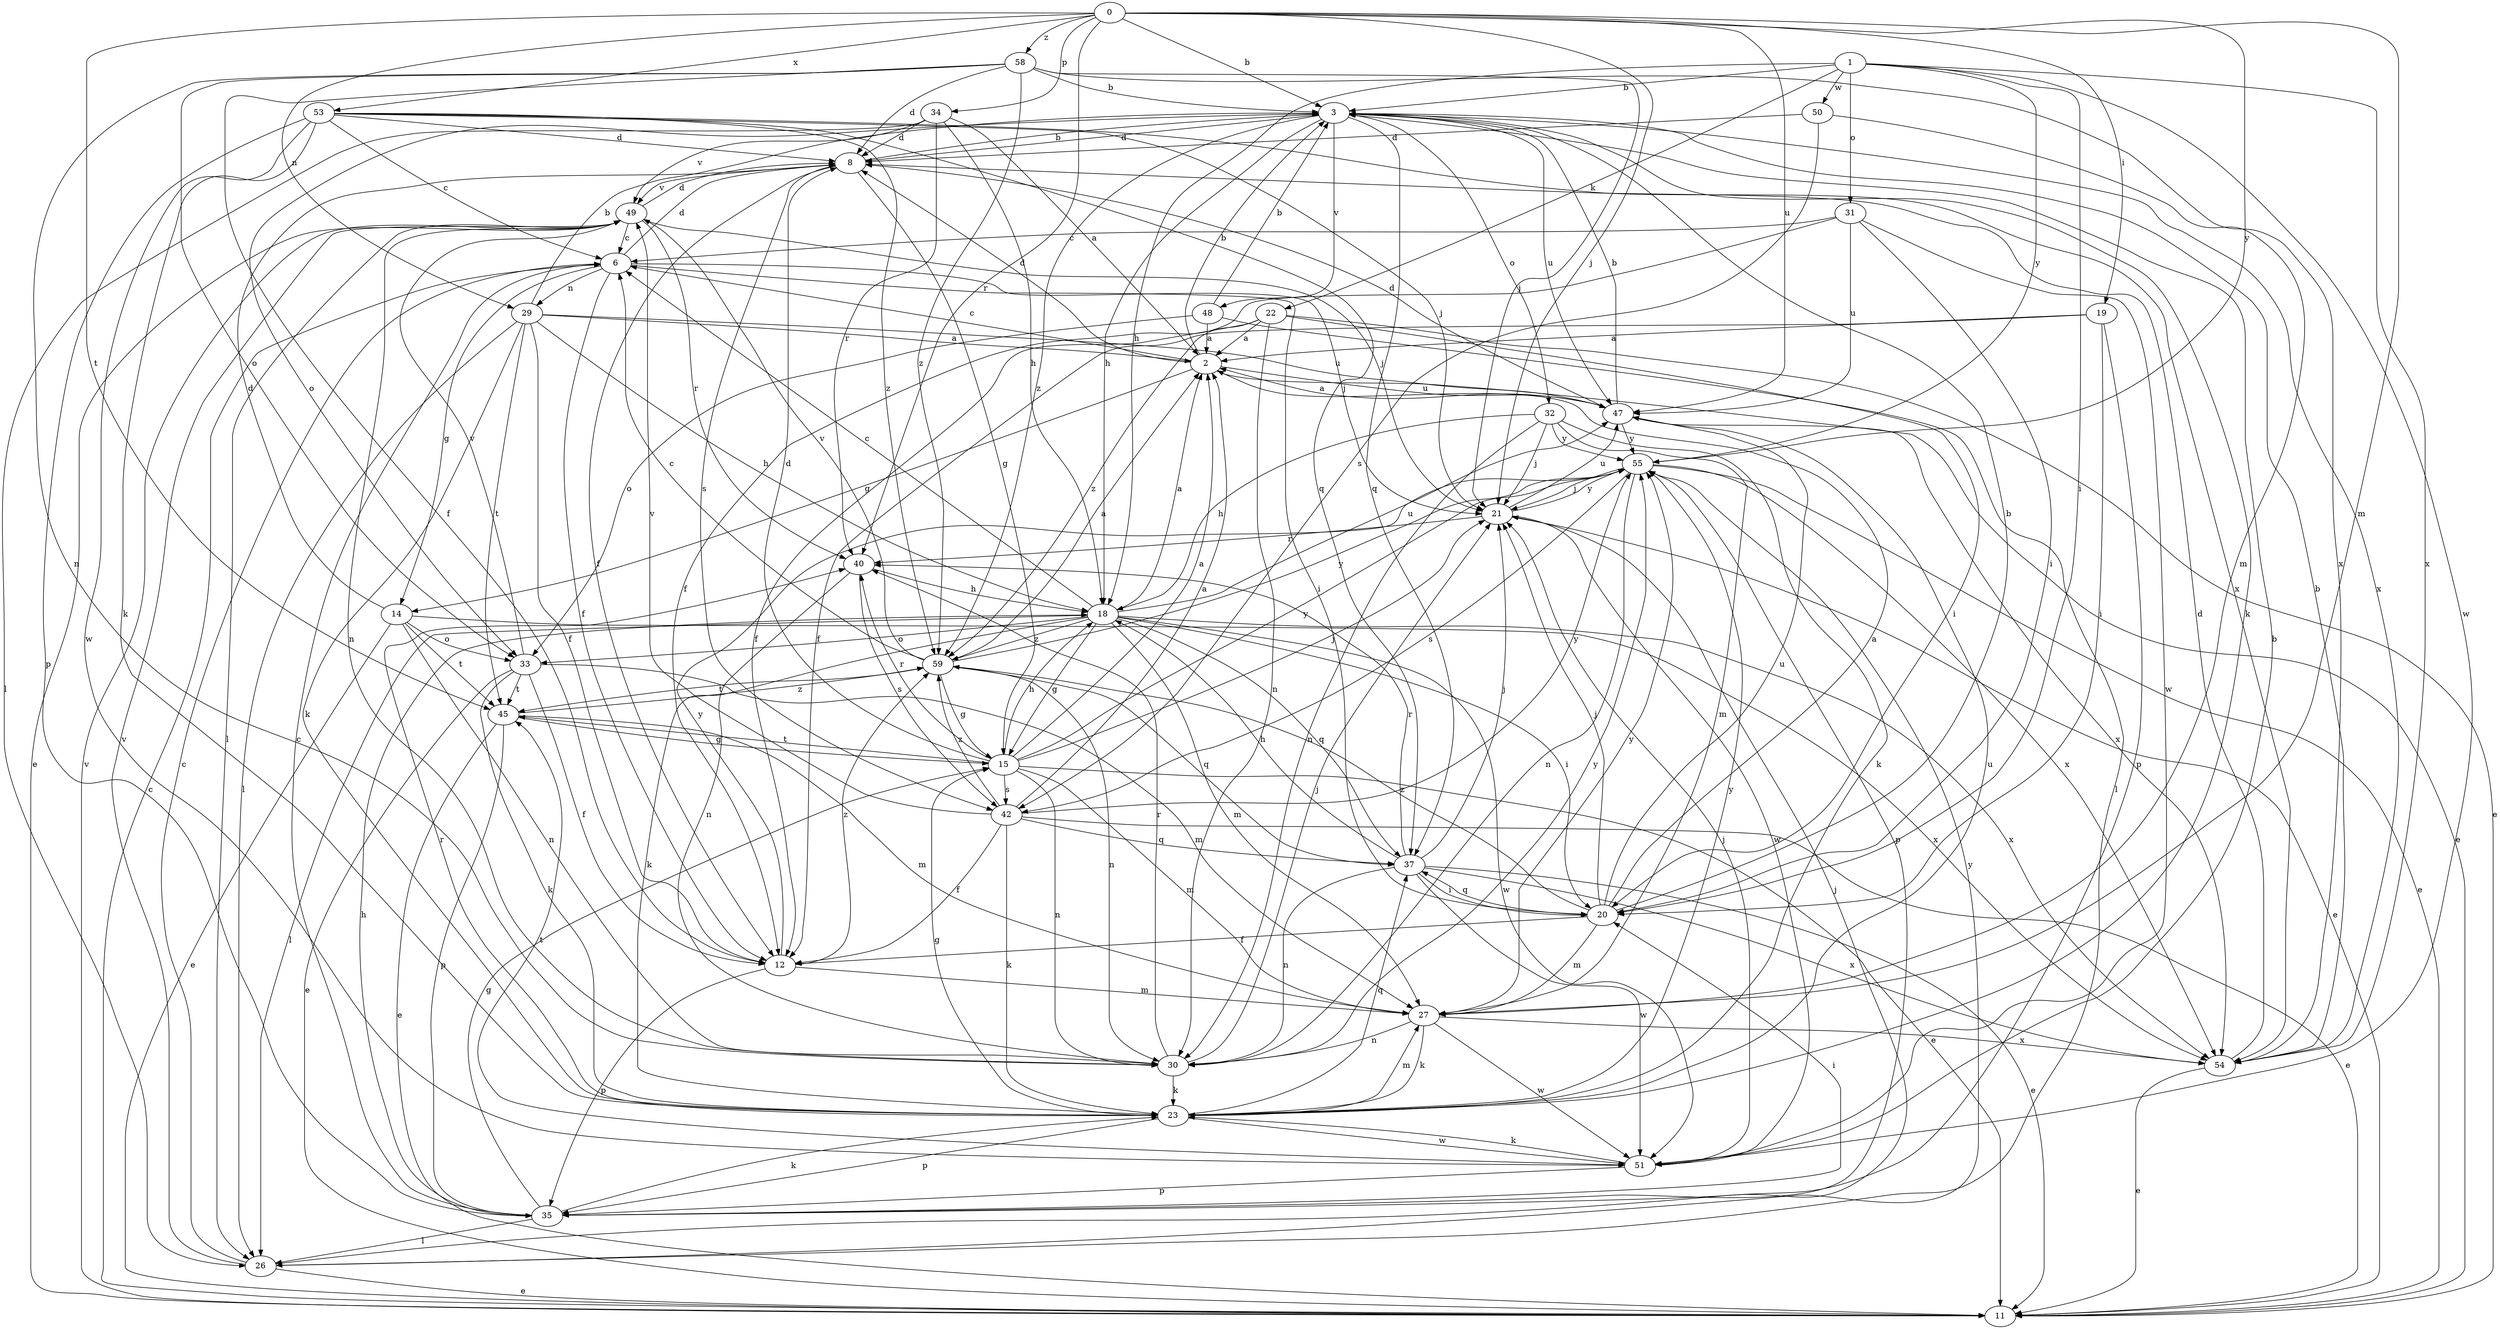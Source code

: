 strict digraph  {
0;
1;
2;
3;
6;
8;
11;
12;
14;
15;
18;
19;
20;
21;
22;
23;
26;
27;
29;
30;
31;
32;
33;
34;
35;
37;
40;
42;
45;
47;
48;
49;
50;
51;
53;
54;
55;
58;
59;
0 -> 3  [label=b];
0 -> 19  [label=i];
0 -> 21  [label=j];
0 -> 27  [label=m];
0 -> 29  [label=n];
0 -> 34  [label=p];
0 -> 40  [label=r];
0 -> 45  [label=t];
0 -> 47  [label=u];
0 -> 53  [label=x];
0 -> 55  [label=y];
0 -> 58  [label=z];
1 -> 3  [label=b];
1 -> 18  [label=h];
1 -> 20  [label=i];
1 -> 22  [label=k];
1 -> 31  [label=o];
1 -> 50  [label=w];
1 -> 51  [label=w];
1 -> 54  [label=x];
1 -> 55  [label=y];
2 -> 3  [label=b];
2 -> 6  [label=c];
2 -> 8  [label=d];
2 -> 11  [label=e];
2 -> 14  [label=g];
2 -> 47  [label=u];
3 -> 8  [label=d];
3 -> 18  [label=h];
3 -> 23  [label=k];
3 -> 32  [label=o];
3 -> 33  [label=o];
3 -> 37  [label=q];
3 -> 47  [label=u];
3 -> 48  [label=v];
3 -> 54  [label=x];
3 -> 59  [label=z];
6 -> 8  [label=d];
6 -> 12  [label=f];
6 -> 14  [label=g];
6 -> 20  [label=i];
6 -> 21  [label=j];
6 -> 29  [label=n];
8 -> 3  [label=b];
8 -> 12  [label=f];
8 -> 15  [label=g];
8 -> 42  [label=s];
8 -> 49  [label=v];
11 -> 6  [label=c];
11 -> 49  [label=v];
12 -> 27  [label=m];
12 -> 35  [label=p];
12 -> 55  [label=y];
12 -> 59  [label=z];
14 -> 8  [label=d];
14 -> 11  [label=e];
14 -> 30  [label=n];
14 -> 33  [label=o];
14 -> 45  [label=t];
14 -> 54  [label=x];
15 -> 2  [label=a];
15 -> 8  [label=d];
15 -> 11  [label=e];
15 -> 18  [label=h];
15 -> 21  [label=j];
15 -> 27  [label=m];
15 -> 30  [label=n];
15 -> 40  [label=r];
15 -> 42  [label=s];
15 -> 45  [label=t];
15 -> 55  [label=y];
18 -> 2  [label=a];
18 -> 6  [label=c];
18 -> 15  [label=g];
18 -> 20  [label=i];
18 -> 23  [label=k];
18 -> 26  [label=l];
18 -> 27  [label=m];
18 -> 33  [label=o];
18 -> 37  [label=q];
18 -> 47  [label=u];
18 -> 51  [label=w];
18 -> 54  [label=x];
18 -> 59  [label=z];
19 -> 2  [label=a];
19 -> 12  [label=f];
19 -> 20  [label=i];
19 -> 35  [label=p];
20 -> 2  [label=a];
20 -> 3  [label=b];
20 -> 12  [label=f];
20 -> 21  [label=j];
20 -> 27  [label=m];
20 -> 37  [label=q];
20 -> 47  [label=u];
20 -> 59  [label=z];
21 -> 11  [label=e];
21 -> 40  [label=r];
21 -> 47  [label=u];
21 -> 51  [label=w];
21 -> 55  [label=y];
22 -> 2  [label=a];
22 -> 11  [label=e];
22 -> 12  [label=f];
22 -> 20  [label=i];
22 -> 30  [label=n];
22 -> 59  [label=z];
23 -> 15  [label=g];
23 -> 27  [label=m];
23 -> 35  [label=p];
23 -> 37  [label=q];
23 -> 40  [label=r];
23 -> 47  [label=u];
23 -> 51  [label=w];
23 -> 55  [label=y];
26 -> 6  [label=c];
26 -> 11  [label=e];
26 -> 21  [label=j];
26 -> 49  [label=v];
26 -> 55  [label=y];
27 -> 23  [label=k];
27 -> 30  [label=n];
27 -> 51  [label=w];
27 -> 54  [label=x];
27 -> 55  [label=y];
29 -> 2  [label=a];
29 -> 3  [label=b];
29 -> 12  [label=f];
29 -> 18  [label=h];
29 -> 23  [label=k];
29 -> 26  [label=l];
29 -> 45  [label=t];
29 -> 47  [label=u];
30 -> 21  [label=j];
30 -> 23  [label=k];
30 -> 40  [label=r];
30 -> 55  [label=y];
31 -> 6  [label=c];
31 -> 12  [label=f];
31 -> 20  [label=i];
31 -> 47  [label=u];
31 -> 51  [label=w];
32 -> 18  [label=h];
32 -> 21  [label=j];
32 -> 23  [label=k];
32 -> 27  [label=m];
32 -> 30  [label=n];
32 -> 55  [label=y];
33 -> 11  [label=e];
33 -> 12  [label=f];
33 -> 23  [label=k];
33 -> 27  [label=m];
33 -> 45  [label=t];
33 -> 49  [label=v];
34 -> 2  [label=a];
34 -> 8  [label=d];
34 -> 18  [label=h];
34 -> 26  [label=l];
34 -> 40  [label=r];
34 -> 49  [label=v];
35 -> 6  [label=c];
35 -> 15  [label=g];
35 -> 18  [label=h];
35 -> 20  [label=i];
35 -> 23  [label=k];
35 -> 26  [label=l];
37 -> 11  [label=e];
37 -> 18  [label=h];
37 -> 20  [label=i];
37 -> 21  [label=j];
37 -> 30  [label=n];
37 -> 40  [label=r];
37 -> 51  [label=w];
37 -> 54  [label=x];
40 -> 18  [label=h];
40 -> 30  [label=n];
40 -> 42  [label=s];
42 -> 2  [label=a];
42 -> 11  [label=e];
42 -> 12  [label=f];
42 -> 23  [label=k];
42 -> 37  [label=q];
42 -> 49  [label=v];
42 -> 55  [label=y];
42 -> 59  [label=z];
45 -> 11  [label=e];
45 -> 15  [label=g];
45 -> 27  [label=m];
45 -> 35  [label=p];
45 -> 59  [label=z];
47 -> 2  [label=a];
47 -> 3  [label=b];
47 -> 8  [label=d];
47 -> 54  [label=x];
47 -> 55  [label=y];
48 -> 2  [label=a];
48 -> 3  [label=b];
48 -> 26  [label=l];
48 -> 33  [label=o];
49 -> 6  [label=c];
49 -> 8  [label=d];
49 -> 11  [label=e];
49 -> 21  [label=j];
49 -> 26  [label=l];
49 -> 30  [label=n];
49 -> 40  [label=r];
50 -> 8  [label=d];
50 -> 27  [label=m];
50 -> 42  [label=s];
51 -> 3  [label=b];
51 -> 21  [label=j];
51 -> 23  [label=k];
51 -> 35  [label=p];
51 -> 45  [label=t];
53 -> 6  [label=c];
53 -> 8  [label=d];
53 -> 21  [label=j];
53 -> 23  [label=k];
53 -> 35  [label=p];
53 -> 37  [label=q];
53 -> 51  [label=w];
53 -> 54  [label=x];
53 -> 59  [label=z];
54 -> 3  [label=b];
54 -> 8  [label=d];
54 -> 11  [label=e];
55 -> 11  [label=e];
55 -> 21  [label=j];
55 -> 30  [label=n];
55 -> 35  [label=p];
55 -> 42  [label=s];
55 -> 54  [label=x];
58 -> 3  [label=b];
58 -> 8  [label=d];
58 -> 12  [label=f];
58 -> 21  [label=j];
58 -> 30  [label=n];
58 -> 33  [label=o];
58 -> 54  [label=x];
58 -> 59  [label=z];
59 -> 2  [label=a];
59 -> 6  [label=c];
59 -> 15  [label=g];
59 -> 30  [label=n];
59 -> 37  [label=q];
59 -> 45  [label=t];
59 -> 49  [label=v];
59 -> 55  [label=y];
}
